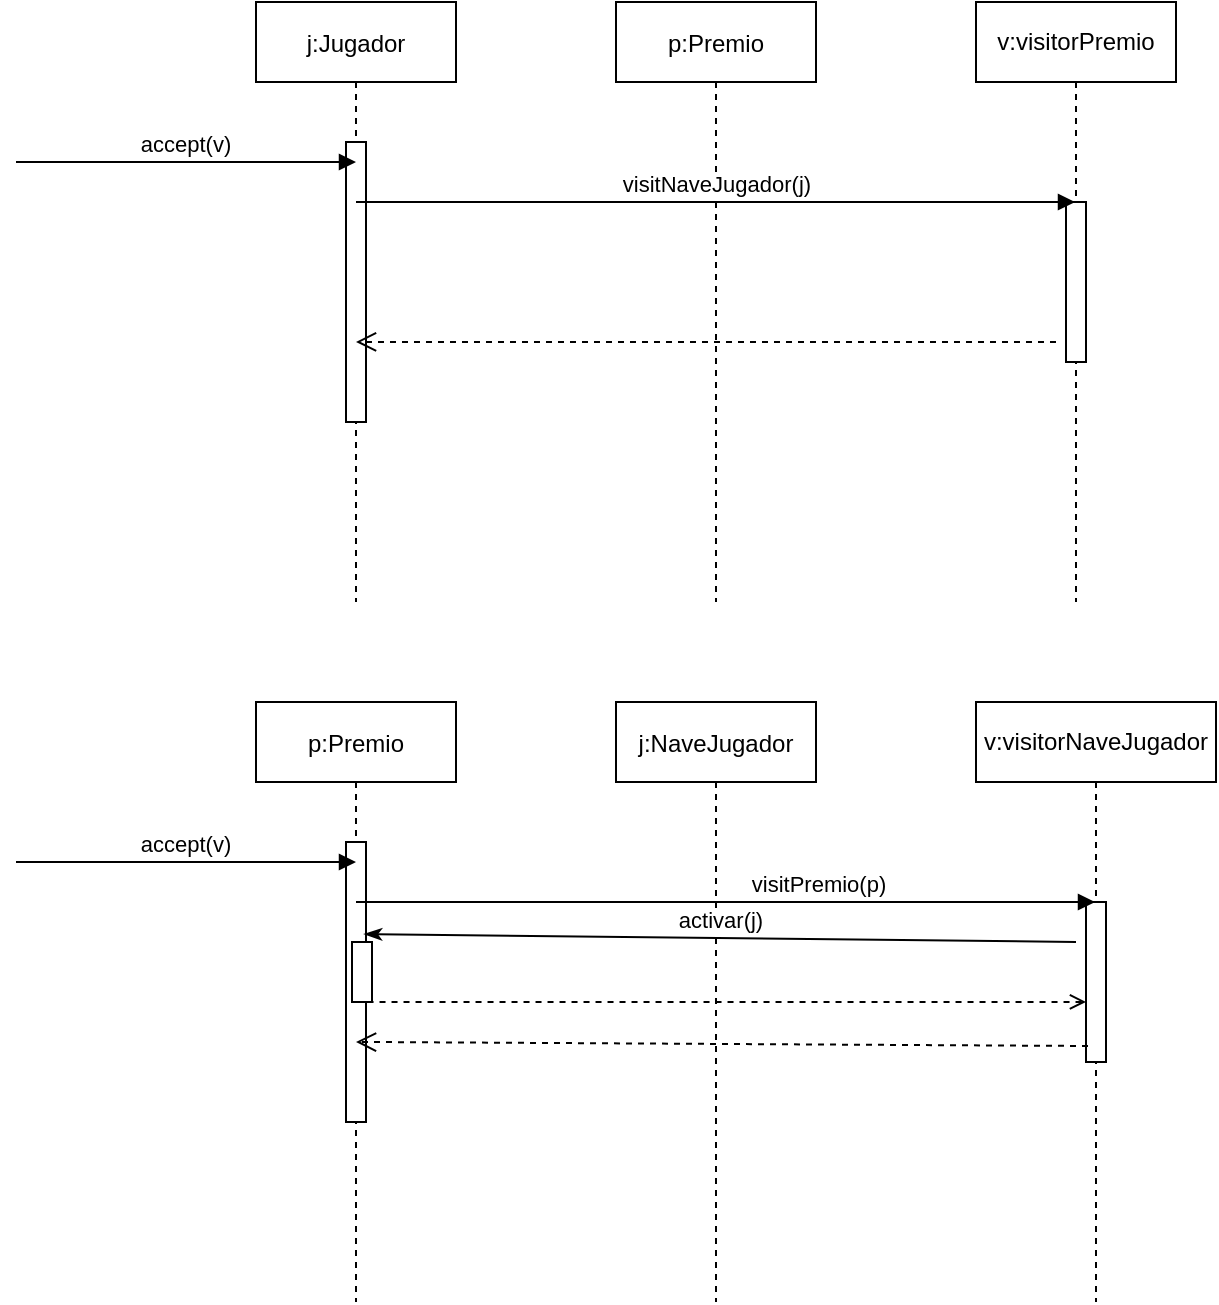 <mxfile version="13.0.3" type="device"><diagram id="kgpKYQtTHZ0yAKxKKP6v" name="Page-1"><mxGraphModel dx="1646" dy="504" grid="1" gridSize="10" guides="1" tooltips="1" connect="1" arrows="1" fold="1" page="1" pageScale="1" pageWidth="850" pageHeight="1100" math="0" shadow="0"><root><mxCell id="0"/><mxCell id="1" parent="0"/><mxCell id="3nuBFxr9cyL0pnOWT2aG-1" value="j:Jugador" style="shape=umlLifeline;perimeter=lifelinePerimeter;container=1;collapsible=0;recursiveResize=0;rounded=0;shadow=0;strokeWidth=1;" parent="1" vertex="1"><mxGeometry x="120" y="80" width="100" height="300" as="geometry"/></mxCell><mxCell id="3nuBFxr9cyL0pnOWT2aG-2" value="" style="points=[];perimeter=orthogonalPerimeter;rounded=0;shadow=0;strokeWidth=1;" parent="3nuBFxr9cyL0pnOWT2aG-1" vertex="1"><mxGeometry x="45" y="70" width="10" height="140" as="geometry"/></mxCell><mxCell id="3nuBFxr9cyL0pnOWT2aG-5" value="p:Premio" style="shape=umlLifeline;perimeter=lifelinePerimeter;container=1;collapsible=0;recursiveResize=0;rounded=0;shadow=0;strokeWidth=1;" parent="1" vertex="1"><mxGeometry x="300" y="80" width="100" height="300" as="geometry"/></mxCell><mxCell id="0kUmue7XzzbenBd3slEz-1" value="v:visitorPremio" style="shape=umlLifeline;perimeter=lifelinePerimeter;whiteSpace=wrap;html=1;container=1;collapsible=0;recursiveResize=0;outlineConnect=0;" parent="1" vertex="1"><mxGeometry x="480" y="80" width="100" height="300" as="geometry"/></mxCell><mxCell id="0kUmue7XzzbenBd3slEz-7" value="" style="html=1;points=[];perimeter=orthogonalPerimeter;" parent="0kUmue7XzzbenBd3slEz-1" vertex="1"><mxGeometry x="45" y="100" width="10" height="80" as="geometry"/></mxCell><mxCell id="0kUmue7XzzbenBd3slEz-2" value="visitNaveJugador(j)" style="html=1;verticalAlign=bottom;endArrow=block;" parent="1" target="0kUmue7XzzbenBd3slEz-1" edge="1" source="3nuBFxr9cyL0pnOWT2aG-1"><mxGeometry width="80" relative="1" as="geometry"><mxPoint x="360" y="180" as="sourcePoint"/><mxPoint x="430" y="180" as="targetPoint"/><Array as="points"><mxPoint x="400" y="180"/><mxPoint x="480" y="180"/></Array></mxGeometry></mxCell><mxCell id="sXEn61_vRJbLUA5byMtf-1" value="accept(v)" style="verticalAlign=bottom;endArrow=block;entryX=0;entryY=0;shadow=0;strokeWidth=1;" edge="1" parent="1"><mxGeometry relative="1" as="geometry"><mxPoint y="160" as="sourcePoint"/><mxPoint x="170" y="160.0" as="targetPoint"/><Array as="points"><mxPoint x="15" y="160"/></Array></mxGeometry></mxCell><mxCell id="sXEn61_vRJbLUA5byMtf-2" value="" style="html=1;verticalAlign=bottom;endArrow=open;dashed=1;endSize=8;entryX=0.5;entryY=0.714;entryDx=0;entryDy=0;entryPerimeter=0;" edge="1" parent="1" target="3nuBFxr9cyL0pnOWT2aG-2"><mxGeometry relative="1" as="geometry"><mxPoint x="520" y="250" as="sourcePoint"/><mxPoint x="440" y="250" as="targetPoint"/></mxGeometry></mxCell><mxCell id="sXEn61_vRJbLUA5byMtf-3" value="p:Premio" style="shape=umlLifeline;perimeter=lifelinePerimeter;container=1;collapsible=0;recursiveResize=0;rounded=0;shadow=0;strokeWidth=1;" vertex="1" parent="1"><mxGeometry x="120" y="430" width="100" height="300" as="geometry"/></mxCell><mxCell id="sXEn61_vRJbLUA5byMtf-4" value="" style="points=[];perimeter=orthogonalPerimeter;rounded=0;shadow=0;strokeWidth=1;" vertex="1" parent="sXEn61_vRJbLUA5byMtf-3"><mxGeometry x="45" y="70" width="10" height="140" as="geometry"/></mxCell><mxCell id="sXEn61_vRJbLUA5byMtf-13" value="" style="html=1;points=[];perimeter=orthogonalPerimeter;" vertex="1" parent="sXEn61_vRJbLUA5byMtf-3"><mxGeometry x="48" y="120" width="10" height="30" as="geometry"/></mxCell><mxCell id="sXEn61_vRJbLUA5byMtf-5" value="j:NaveJugador" style="shape=umlLifeline;perimeter=lifelinePerimeter;container=1;collapsible=0;recursiveResize=0;rounded=0;shadow=0;strokeWidth=1;" vertex="1" parent="1"><mxGeometry x="300" y="430" width="100" height="300" as="geometry"/></mxCell><mxCell id="sXEn61_vRJbLUA5byMtf-6" value="v:visitorNaveJugador" style="shape=umlLifeline;perimeter=lifelinePerimeter;whiteSpace=wrap;html=1;container=1;collapsible=0;recursiveResize=0;outlineConnect=0;" vertex="1" parent="1"><mxGeometry x="480" y="430" width="120" height="300" as="geometry"/></mxCell><mxCell id="sXEn61_vRJbLUA5byMtf-7" value="" style="html=1;points=[];perimeter=orthogonalPerimeter;" vertex="1" parent="sXEn61_vRJbLUA5byMtf-6"><mxGeometry x="55" y="100" width="10" height="80" as="geometry"/></mxCell><mxCell id="sXEn61_vRJbLUA5byMtf-8" value="visitPremio(p)" style="html=1;verticalAlign=bottom;endArrow=block;" edge="1" parent="1" source="sXEn61_vRJbLUA5byMtf-3" target="sXEn61_vRJbLUA5byMtf-6"><mxGeometry x="0.246" width="80" relative="1" as="geometry"><mxPoint x="360" y="530" as="sourcePoint"/><mxPoint x="430" y="530" as="targetPoint"/><Array as="points"><mxPoint x="400" y="530"/><mxPoint x="480" y="530"/></Array><mxPoint x="1" as="offset"/></mxGeometry></mxCell><mxCell id="sXEn61_vRJbLUA5byMtf-9" value="accept(v)" style="verticalAlign=bottom;endArrow=block;entryX=0;entryY=0;shadow=0;strokeWidth=1;" edge="1" parent="1"><mxGeometry relative="1" as="geometry"><mxPoint y="510" as="sourcePoint"/><mxPoint x="170" y="510.0" as="targetPoint"/><Array as="points"><mxPoint x="15" y="510"/></Array></mxGeometry></mxCell><mxCell id="sXEn61_vRJbLUA5byMtf-10" value="" style="html=1;verticalAlign=bottom;endArrow=open;dashed=1;endSize=8;entryX=0.5;entryY=0.714;entryDx=0;entryDy=0;entryPerimeter=0;exitX=0.1;exitY=0.9;exitDx=0;exitDy=0;exitPerimeter=0;" edge="1" parent="1" target="sXEn61_vRJbLUA5byMtf-4" source="sXEn61_vRJbLUA5byMtf-7"><mxGeometry relative="1" as="geometry"><mxPoint x="520" y="600" as="sourcePoint"/><mxPoint x="440" y="600" as="targetPoint"/></mxGeometry></mxCell><mxCell id="sXEn61_vRJbLUA5byMtf-11" value="activar(j)" style="html=1;verticalAlign=bottom;endArrow=none;endFill=0;startArrow=classicThin;startFill=1;exitX=0.9;exitY=0.329;exitDx=0;exitDy=0;exitPerimeter=0;" edge="1" parent="1" source="sXEn61_vRJbLUA5byMtf-4"><mxGeometry width="80" relative="1" as="geometry"><mxPoint x="450" y="550" as="sourcePoint"/><mxPoint x="530" y="550" as="targetPoint"/></mxGeometry></mxCell><mxCell id="sXEn61_vRJbLUA5byMtf-12" value="" style="html=1;verticalAlign=bottom;endArrow=none;dashed=1;endSize=8;endFill=0;startArrow=open;startFill=0;entryX=1.1;entryY=0.571;entryDx=0;entryDy=0;entryPerimeter=0;" edge="1" parent="1" source="sXEn61_vRJbLUA5byMtf-7" target="sXEn61_vRJbLUA5byMtf-4"><mxGeometry relative="1" as="geometry"><mxPoint x="470" y="580" as="sourcePoint"/><mxPoint x="300" y="580" as="targetPoint"/></mxGeometry></mxCell></root></mxGraphModel></diagram></mxfile>